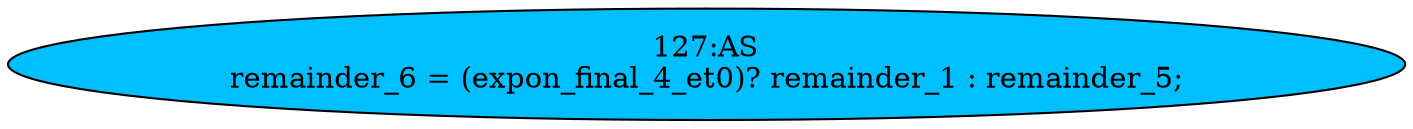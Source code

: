 strict digraph "" {
	node [label="\N"];
	"127:AS"	 [ast="<pyverilog.vparser.ast.Assign object at 0x7f284bca95d0>",
		def_var="['remainder_6']",
		fillcolor=deepskyblue,
		label="127:AS
remainder_6 = (expon_final_4_et0)? remainder_1 : remainder_5;",
		statements="[]",
		style=filled,
		typ=Assign,
		use_var="['expon_final_4_et0', 'remainder_1', 'remainder_5']"];
}
